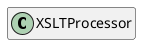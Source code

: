 @startuml
set namespaceSeparator \\
hide members
hide << alias >> circle

class XSLTProcessor
@enduml
